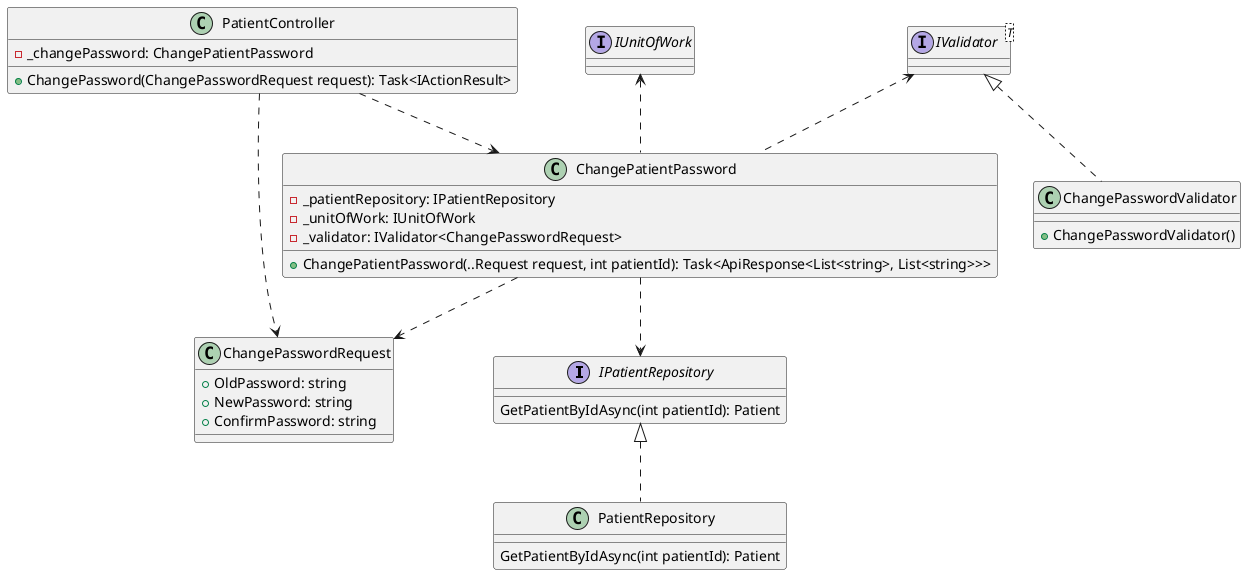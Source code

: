 @startuml
interface IPatientRepository{
GetPatientByIdAsync(int patientId): Patient
}
interface IUnitOfWork

class PatientRepository {
GetPatientByIdAsync(int patientId): Patient
}

  class ChangePatientPassword {
    -  _patientRepository: IPatientRepository
      - _unitOfWork: IUnitOfWork
      - _validator: IValidator<ChangePasswordRequest>
  + ChangePatientPassword(..Request request, int patientId): Task<ApiResponse<List<string>, List<string>>>
  }

class ChangePasswordValidator {
  + ChangePasswordValidator()
}

class PatientController {
  - _changePassword: ChangePatientPassword
  + ChangePassword(ChangePasswordRequest request): Task<IActionResult>
}

class ChangePasswordRequest {
  +  OldPassword: string
  +  NewPassword: string
  +  ConfirmPassword: string
}

IPatientRepository <|.. PatientRepository
ChangePatientPassword ..> IPatientRepository

IUnitOfWork <.. ChangePatientPassword


ChangePatientPassword ..> ChangePasswordRequest
PatientController ..> ChangePatientPassword
PatientController ..> ChangePasswordRequest
interface IValidator<T>
IValidator <|.. ChangePasswordValidator
IValidator <.. ChangePatientPassword
@enduml
